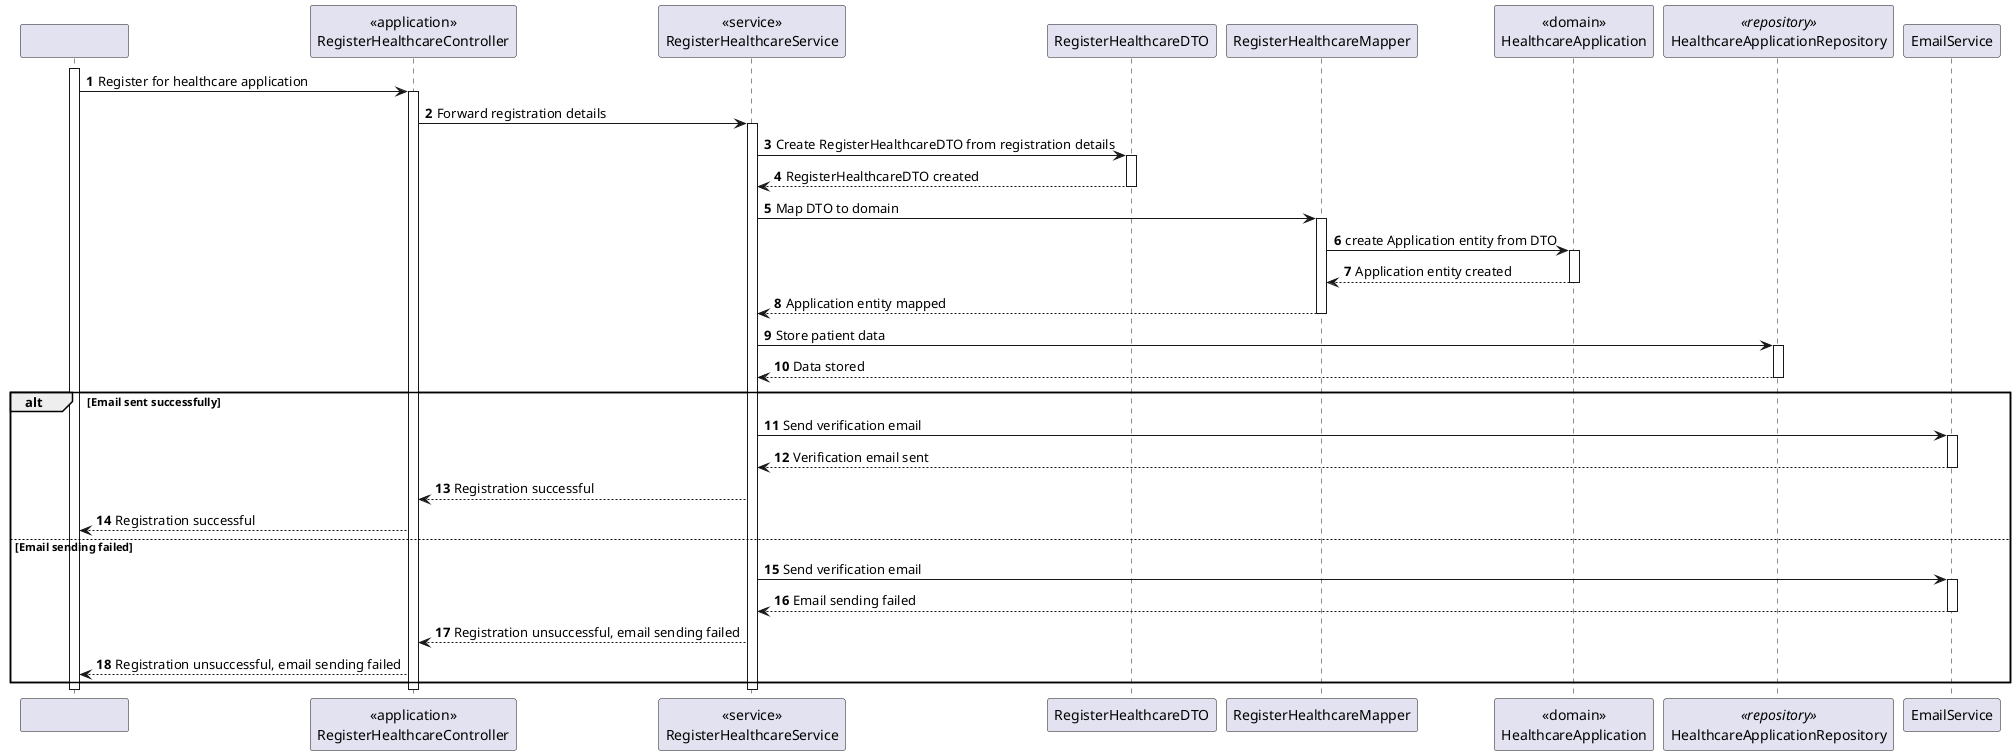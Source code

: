 ﻿@startuml
'https://plantuml.com/sequence-diagram

autonumber

participant "                          " as sys
participant "<<application>>\nRegisterHealthcareController" as ctrl
participant "<<service>>\nRegisterHealthcareService" as svc
participant "RegisterHealthcareDTO" as dto
participant "RegisterHealthcareMapper" as mapper
participant "<<domain>>\nHealthcareApplication" as app
participant "HealthcareApplicationRepository" as repo <<repository>>
participant "EmailService" as email

activate sys

sys -> ctrl: Register for healthcare application

activate ctrl

ctrl -> svc: Forward registration details

activate svc

svc -> dto: Create RegisterHealthcareDTO from registration details
activate dto

dto --> svc: RegisterHealthcareDTO created
deactivate dto

svc -> mapper: Map DTO to domain
activate mapper

mapper -> app : create Application entity from DTO
activate app

app --> mapper : Application entity created

deactivate app

mapper --> svc: Application entity mapped
deactivate mapper

svc -> repo: Store patient data
activate repo

repo --> svc: Data stored

deactivate repo

alt Email sent successfully
    svc -> email: Send verification email
    activate email
    email --> svc: Verification email sent
    deactivate email
    svc --> ctrl: Registration successful
    
    ctrl --> sys: Registration successful
    
else Email sending failed
    svc -> email: Send verification email
    activate email
    
    email --> svc: Email sending failed
    deactivate email
    svc --> ctrl: Registration unsuccessful, email sending failed
    
    ctrl --> sys: Registration unsuccessful, email sending failed
end
deactivate svc

deactivate ctrl

deactivate sys

@enduml